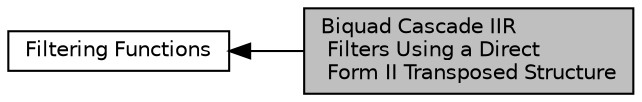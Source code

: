 digraph "Biquad Cascade IIR Filters Using a Direct Form II Transposed Structure"
{
  edge [fontname="Helvetica",fontsize="10",labelfontname="Helvetica",labelfontsize="10"];
  node [fontname="Helvetica",fontsize="10",shape=box];
  rankdir=LR;
  Node1 [label="Biquad Cascade IIR\l Filters Using a Direct\l Form II Transposed Structure",height=0.2,width=0.4,color="black", fillcolor="grey75", style="filled", fontcolor="black",tooltip=" "];
  Node2 [label="Filtering Functions",height=0.2,width=0.4,color="black", fillcolor="white", style="filled",URL="$group__group_filters.html",tooltip=" "];
  Node2->Node1 [shape=plaintext, dir="back", style="solid"];
}
